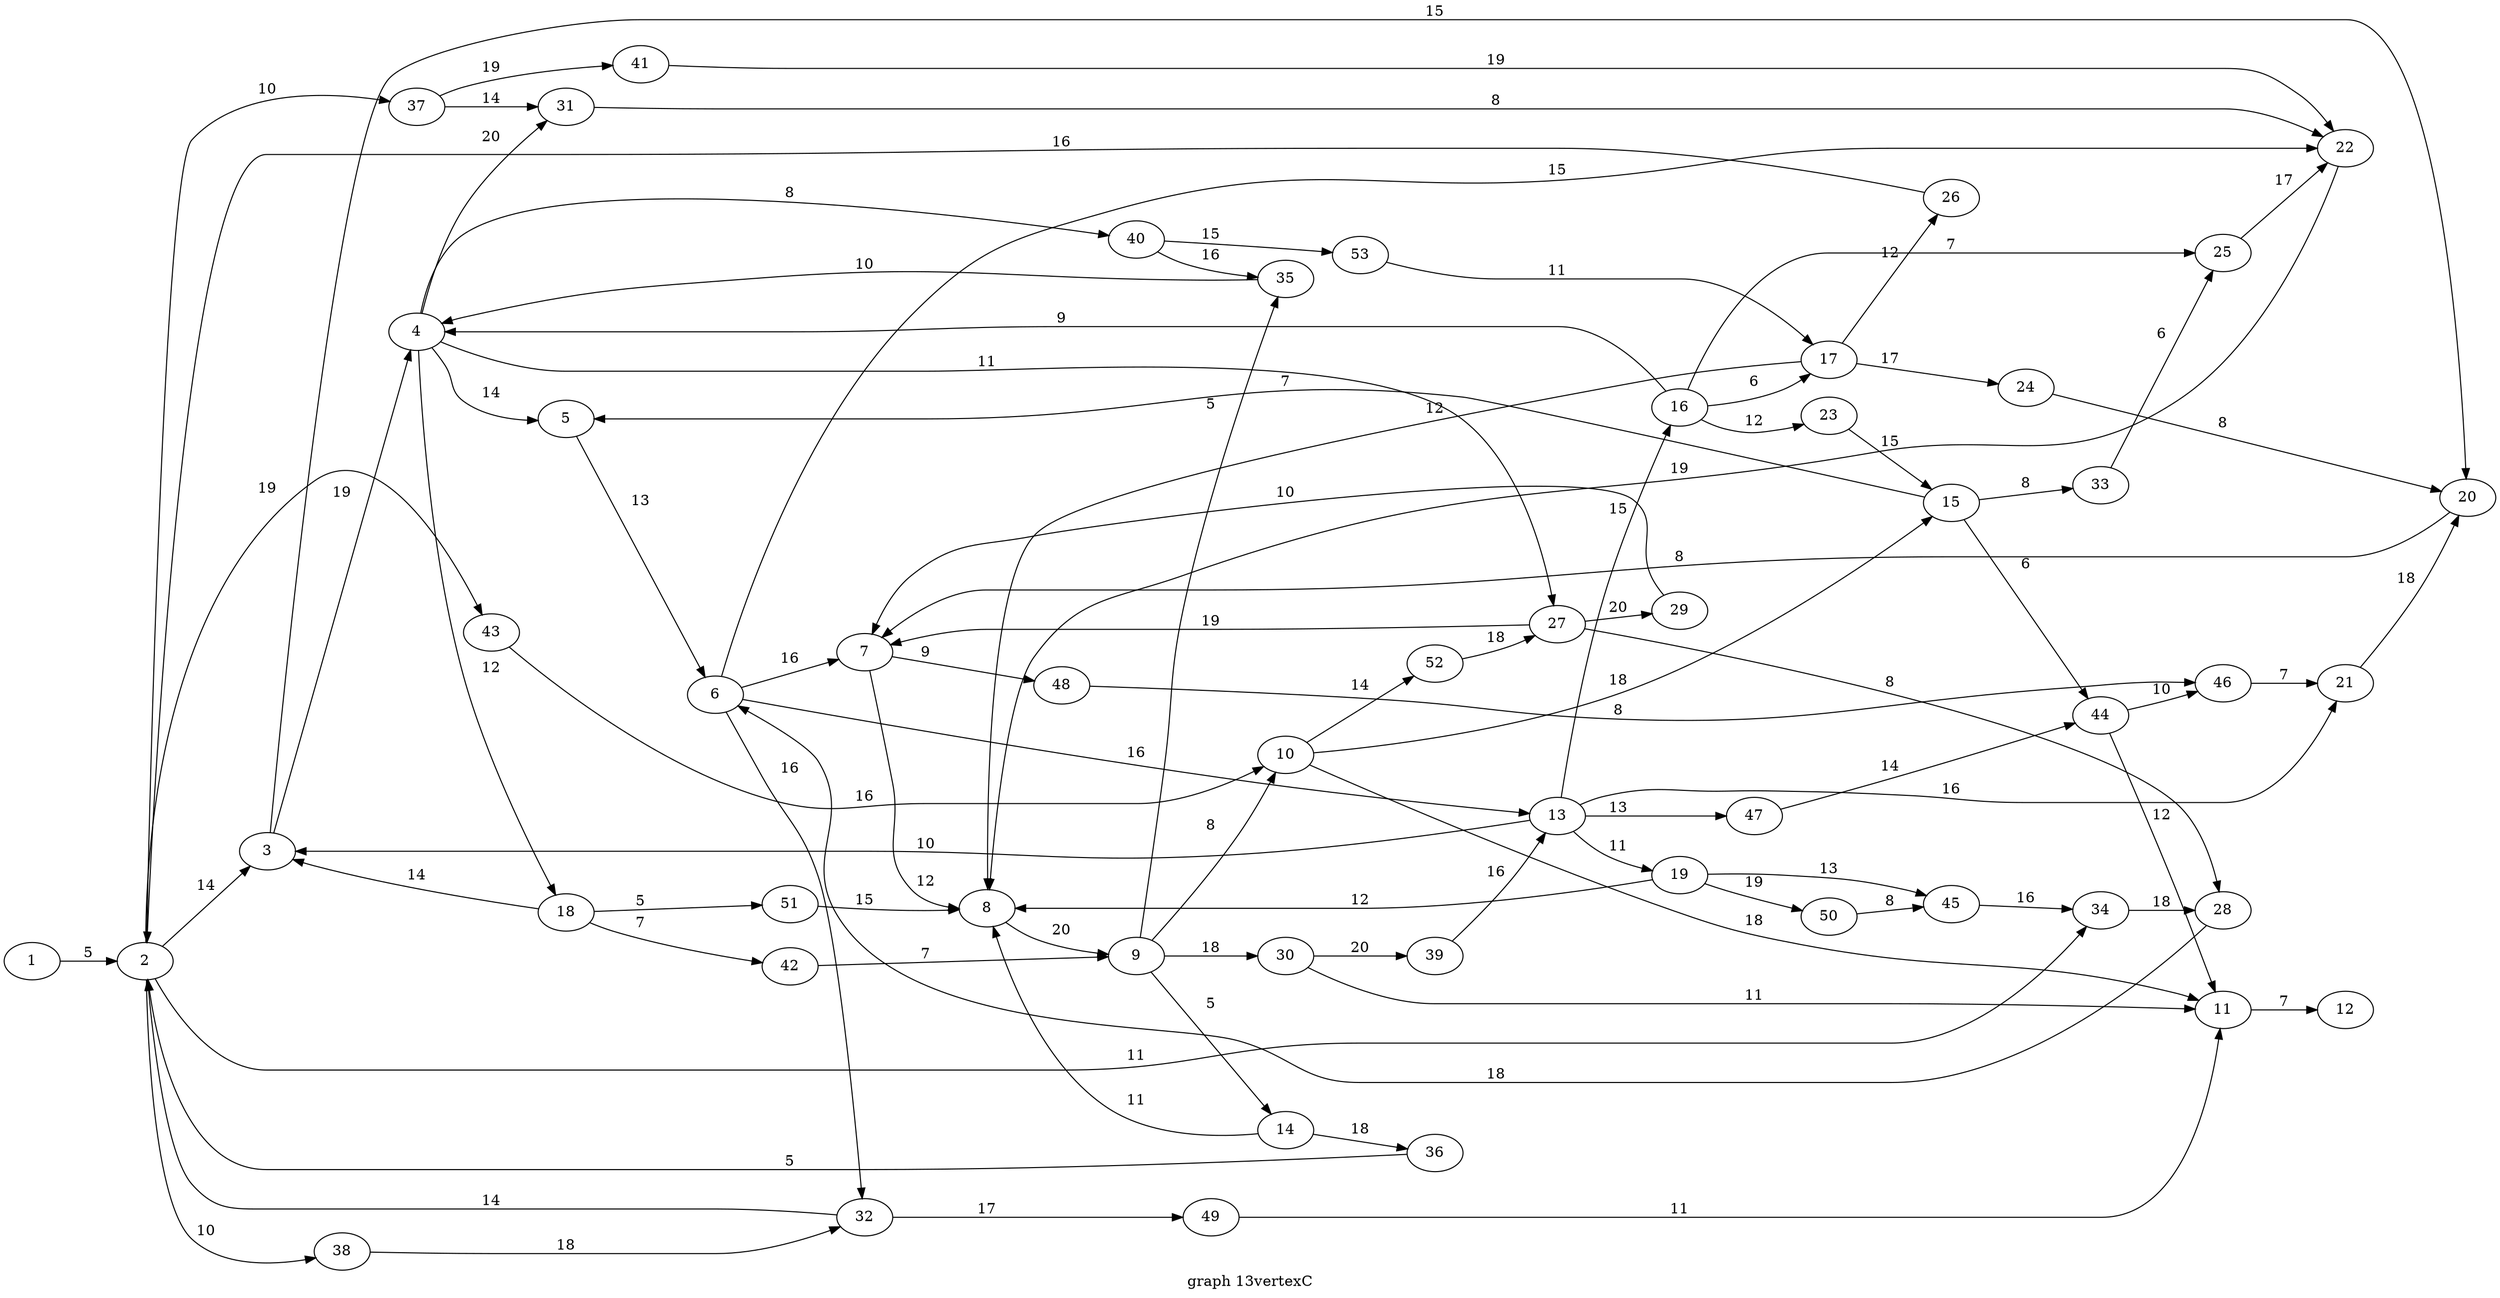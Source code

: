 digraph g{

rankdir = LR

1 -> 2 [label = " 5 "];
2 -> 3 [label = " 14 "];
3 -> 4 [label = " 19 "];
4 -> 5 [label = " 14 "];
5 -> 6 [label = " 13 "];
6 -> 7 [label = " 16 "];
7 -> 8 [label = " 12 "];
8 -> 9 [label = " 20 "];
9 -> 10 [label = " 8 "];
10 -> 11 [label = " 18 "];
11 -> 12 [label = " 7 "];
6 -> 13 [label = " 16 "];
13 -> 3 [label = " 10 "];
9 -> 14 [label = " 5 "];
14 -> 8 [label = " 11 "];
10 -> 15 [label = " 18 "];
15 -> 5 [label = " 7 "];
13 -> 16 [label = " 15 "];
16 -> 4 [label = " 9 "];
16 -> 17 [label = " 6 "];
17 -> 8 [label = " 12 "];
4 -> 18 [label = " 12 "];
18 -> 3 [label = " 14 "];
13 -> 19 [label = " 11 "];
19 -> 8 [label = " 12 "];
3 -> 20 [label = " 15 "];
20 -> 7 [label = " 8 "];
13 -> 21 [label = " 16 "];
21 -> 20 [label = " 18 "];
6 -> 22 [label = " 15 "];
22 -> 8 [label = " 19 "];
16 -> 23 [label = " 12 "];
23 -> 15 [label = " 15 "];
17 -> 24 [label = " 17 "];
24 -> 20 [label = " 8 "];
16 -> 25 [label = " 7 "];
25 -> 22 [label = " 17 "];
17 -> 26 [label = " 12 "];
26 -> 2 [label = " 16 "];
4 -> 27 [label = " 11 "];
27 -> 7 [label = " 19 "];
27 -> 28 [label = " 8 "];
28 -> 6 [label = " 18 "];
27 -> 29 [label = " 20 "];
29 -> 7 [label = " 10 "];
9 -> 30 [label = " 18 "];
30 -> 11 [label = " 11 "];
4 -> 31 [label = " 20 "];
31 -> 22 [label = " 8 "];
6 -> 32 [label = " 16 "];
32 -> 2 [label = " 14 "];
15 -> 33 [label = " 8 "];
33 -> 25 [label = " 6 "];
2 -> 34 [label = " 11 "];
34 -> 28 [label = " 18 "];
9 -> 35 [label = " 5 "];
35 -> 4 [label = " 10 "];
14 -> 36 [label = " 18 "];
36 -> 2 [label = " 5 "];
2 -> 37 [label = " 10 "];
37 -> 31 [label = " 14 "];
2 -> 38 [label = " 10 "];
38 -> 32 [label = " 18 "];
30 -> 39 [label = " 20 "];
39 -> 13 [label = " 16 "];
4 -> 40 [label = " 8 "];
40 -> 35 [label = " 16 "];
37 -> 41 [label = " 19 "];
41 -> 22 [label = " 19 "];
18 -> 42 [label = " 7 "];
42 -> 9 [label = " 7 "];
2 -> 43 [label = " 19 "];
43 -> 10 [label = " 16 "];
15 -> 44 [label = " 6 "];
44 -> 11 [label = " 12 "];
19 -> 45 [label = " 13 "];
45 -> 34 [label = " 16 "];
44 -> 46 [label = " 10 "];
46 -> 21 [label = " 7 "];
13 -> 47 [label = " 13 "];
47 -> 44 [label = " 14 "];
7 -> 48 [label = " 9 "];
48 -> 46 [label = " 8 "];
32 -> 49 [label = " 17 "];
49 -> 11 [label = " 11 "];
19 -> 50 [label = " 19 "];
50 -> 45 [label = " 8 "];
18 -> 51 [label = " 5 "];
51 -> 8 [label = " 15 "];
10 -> 52 [label = " 14 "];
52 -> 27 [label = " 18 "];
40 -> 53 [label = " 15 "];
53 -> 17 [label = " 11 "];

label = "graph 13vertexC"
}